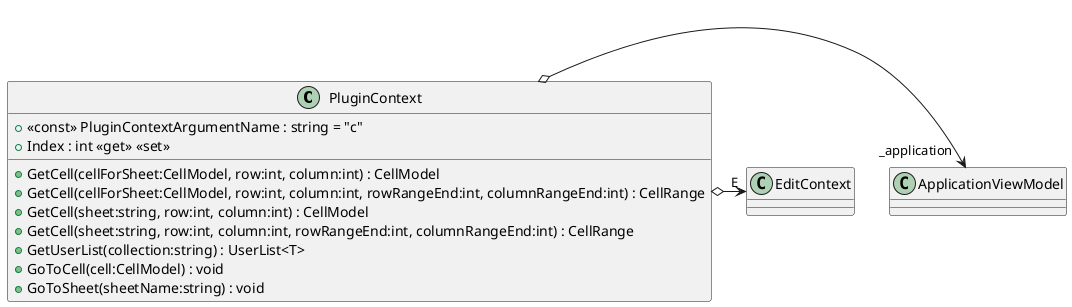 @startuml
class PluginContext {
    + <<const>> PluginContextArgumentName : string = "c"
    + Index : int <<get>> <<set>>
    + GetCell(cellForSheet:CellModel, row:int, column:int) : CellModel
    + GetCell(cellForSheet:CellModel, row:int, column:int, rowRangeEnd:int, columnRangeEnd:int) : CellRange
    + GetCell(sheet:string, row:int, column:int) : CellModel
    + GetCell(sheet:string, row:int, column:int, rowRangeEnd:int, columnRangeEnd:int) : CellRange
    + GetUserList(collection:string) : UserList<T>
    + GoToCell(cell:CellModel) : void
    + GoToSheet(sheetName:string) : void
}
PluginContext o-> "_application" ApplicationViewModel
PluginContext o-> "E" EditContext
@enduml

